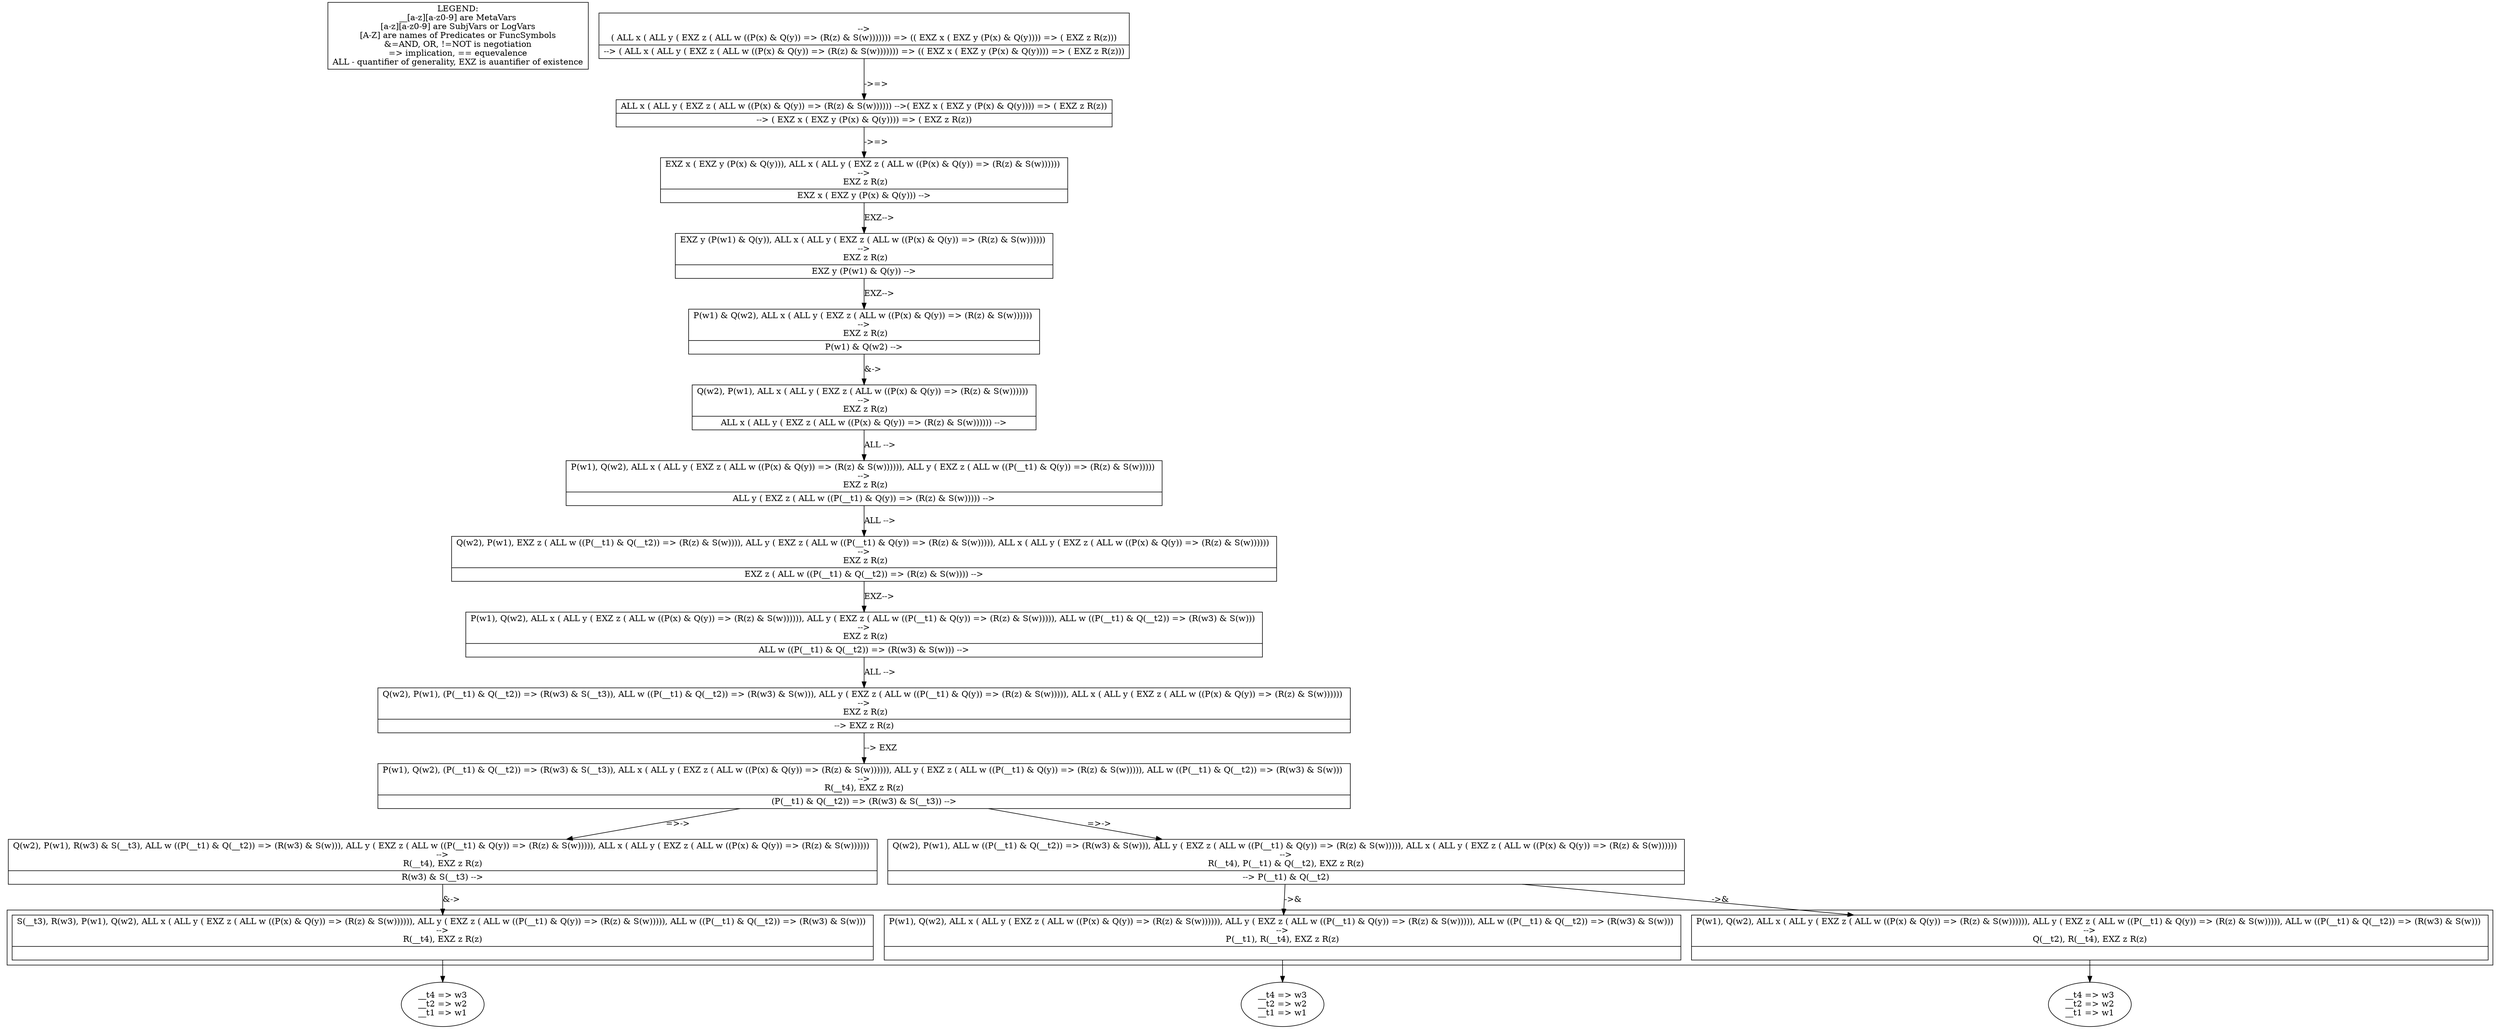 digraph X {
legend [shape=box,label="LEGEND:\n__[a-z][a-z0-9] are MetaVars\n[a-z][a-z0-9] are SubjVars or LogVars\n[A-Z] are names of Predicates or FuncSymbols\n&=AND, OR, !=NOT is negotiation\n=> implication, == equevalence\nALL - quantifier of generality, EXZ is auantifier of existence"];	18 [label="__t4 => w3\n__t2 => w2\n__t1 => w1\n"]
	17 [label="__t4 => w3\n__t2 => w2\n__t1 => w1\n"]
	16 [label="__t4 => w3\n__t2 => w2\n__t1 => w1\n"]
	subgraph cluster2 {
		15 [shape=record,label="{<seq> P(w1), Q(w2),  ALL x ( ALL y ( EXZ z ( ALL w ((P(x) & Q(y)) =\> (R(z) & S(w)))))),  ALL y ( EXZ z ( ALL w ((P(__t1) & Q(y)) =\> (R(z) & S(w))))),  ALL w ((P(__t1) & Q(__t2)) =\> (R(w3) & S(w))) \n--\>\nQ(__t2), R(__t4),  EXZ z R(z) |<lastfip>  }"];
	}
	15 -> 18 [label=""]
	subgraph cluster2 {
		14 [shape=record,label="{<seq> P(w1), Q(w2),  ALL x ( ALL y ( EXZ z ( ALL w ((P(x) & Q(y)) =\> (R(z) & S(w)))))),  ALL y ( EXZ z ( ALL w ((P(__t1) & Q(y)) =\> (R(z) & S(w))))),  ALL w ((P(__t1) & Q(__t2)) =\> (R(w3) & S(w))) \n--\>\nP(__t1), R(__t4),  EXZ z R(z) |<lastfip>  }"];
	}
	14 -> 17 [label=""]
	subgraph cluster2 {
		13 [shape=record,label="{<seq> S(__t3), R(w3), P(w1), Q(w2),  ALL x ( ALL y ( EXZ z ( ALL w ((P(x) & Q(y)) =\> (R(z) & S(w)))))),  ALL y ( EXZ z ( ALL w ((P(__t1) & Q(y)) =\> (R(z) & S(w))))),  ALL w ((P(__t1) & Q(__t2)) =\> (R(w3) & S(w))) \n--\>\nR(__t4),  EXZ z R(z) |<lastfip>  }"];
	}
	13 -> 16 [label=""]
	12 [shape=record,label="{<seq> Q(w2), P(w1), R(w3) & S(__t3),  ALL w ((P(__t1) & Q(__t2)) =\> (R(w3) & S(w))),  ALL y ( EXZ z ( ALL w ((P(__t1) & Q(y)) =\> (R(z) & S(w))))),  ALL x ( ALL y ( EXZ z ( ALL w ((P(x) & Q(y)) =\> (R(z) & S(w)))))) \n--\>\nR(__t4),  EXZ z R(z) |<lastfip> R(w3) & S(__t3) --\> }"];
	12 -> 13 [label="&->"]
	11 [shape=record,label="{<seq> Q(w2), P(w1),  ALL w ((P(__t1) & Q(__t2)) =\> (R(w3) & S(w))),  ALL y ( EXZ z ( ALL w ((P(__t1) & Q(y)) =\> (R(z) & S(w))))),  ALL x ( ALL y ( EXZ z ( ALL w ((P(x) & Q(y)) =\> (R(z) & S(w)))))) \n--\>\nR(__t4), P(__t1) & Q(__t2),  EXZ z R(z) |<lastfip> --\> P(__t1) & Q(__t2) }"];
	11 -> 15 [label="->&"]
	11 -> 14 [label="->&"]
	10 [shape=record,label="{<seq> P(w1), Q(w2), (P(__t1) & Q(__t2)) =\> (R(w3) & S(__t3)),  ALL x ( ALL y ( EXZ z ( ALL w ((P(x) & Q(y)) =\> (R(z) & S(w)))))),  ALL y ( EXZ z ( ALL w ((P(__t1) & Q(y)) =\> (R(z) & S(w))))),  ALL w ((P(__t1) & Q(__t2)) =\> (R(w3) & S(w))) \n--\>\nR(__t4),  EXZ z R(z) |<lastfip> (P(__t1) & Q(__t2)) =\> (R(w3) & S(__t3)) --\> }"];
	10 -> 12 [label="=>->"]
	10 -> 11 [label="=>->"]
	9 [shape=record,label="{<seq> Q(w2), P(w1), (P(__t1) & Q(__t2)) =\> (R(w3) & S(__t3)),  ALL w ((P(__t1) & Q(__t2)) =\> (R(w3) & S(w))),  ALL y ( EXZ z ( ALL w ((P(__t1) & Q(y)) =\> (R(z) & S(w))))),  ALL x ( ALL y ( EXZ z ( ALL w ((P(x) & Q(y)) =\> (R(z) & S(w)))))) \n--\>\n EXZ z R(z) |<lastfip> --\>  EXZ z R(z) }"];
	9 -> 10 [label="--> EXZ"]
	8 [shape=record,label="{<seq> P(w1), Q(w2),  ALL x ( ALL y ( EXZ z ( ALL w ((P(x) & Q(y)) =\> (R(z) & S(w)))))),  ALL y ( EXZ z ( ALL w ((P(__t1) & Q(y)) =\> (R(z) & S(w))))),  ALL w ((P(__t1) & Q(__t2)) =\> (R(w3) & S(w))) \n--\>\n EXZ z R(z) |<lastfip>  ALL w ((P(__t1) & Q(__t2)) =\> (R(w3) & S(w))) --\> }"];
	8 -> 9 [label="ALL -->"]
	7 [shape=record,label="{<seq> Q(w2), P(w1),  EXZ z ( ALL w ((P(__t1) & Q(__t2)) =\> (R(z) & S(w)))),  ALL y ( EXZ z ( ALL w ((P(__t1) & Q(y)) =\> (R(z) & S(w))))),  ALL x ( ALL y ( EXZ z ( ALL w ((P(x) & Q(y)) =\> (R(z) & S(w)))))) \n--\>\n EXZ z R(z) |<lastfip>  EXZ z ( ALL w ((P(__t1) & Q(__t2)) =\> (R(z) & S(w)))) --\> }"];
	7 -> 8 [label="EXZ-->"]
	6 [shape=record,label="{<seq> P(w1), Q(w2),  ALL x ( ALL y ( EXZ z ( ALL w ((P(x) & Q(y)) =\> (R(z) & S(w)))))),  ALL y ( EXZ z ( ALL w ((P(__t1) & Q(y)) =\> (R(z) & S(w))))) \n--\>\n EXZ z R(z) |<lastfip>  ALL y ( EXZ z ( ALL w ((P(__t1) & Q(y)) =\> (R(z) & S(w))))) --\> }"];
	6 -> 7 [label="ALL -->"]
	5 [shape=record,label="{<seq> Q(w2), P(w1),  ALL x ( ALL y ( EXZ z ( ALL w ((P(x) & Q(y)) =\> (R(z) & S(w)))))) \n--\>\n EXZ z R(z) |<lastfip>  ALL x ( ALL y ( EXZ z ( ALL w ((P(x) & Q(y)) =\> (R(z) & S(w)))))) --\> }"];
	5 -> 6 [label="ALL -->"]
	4 [shape=record,label="{<seq> P(w1) & Q(w2),  ALL x ( ALL y ( EXZ z ( ALL w ((P(x) & Q(y)) =\> (R(z) & S(w)))))) \n--\>\n EXZ z R(z) |<lastfip> P(w1) & Q(w2) --\> }"];
	4 -> 5 [label="&->"]
	3 [shape=record,label="{<seq>  EXZ y (P(w1) & Q(y)),  ALL x ( ALL y ( EXZ z ( ALL w ((P(x) & Q(y)) =\> (R(z) & S(w)))))) \n--\>\n EXZ z R(z) |<lastfip>  EXZ y (P(w1) & Q(y)) --\> }"];
	3 -> 4 [label="EXZ-->"]
	2 [shape=record,label="{<seq>  EXZ x ( EXZ y (P(x) & Q(y))),  ALL x ( ALL y ( EXZ z ( ALL w ((P(x) & Q(y)) =\> (R(z) & S(w)))))) \n--\>\n EXZ z R(z) |<lastfip>  EXZ x ( EXZ y (P(x) & Q(y))) --\> }"];
	2 -> 3 [label="EXZ-->"]
	1 [shape=record,label="{<seq>  ALL x ( ALL y ( EXZ z ( ALL w ((P(x) & Q(y)) =\> (R(z) & S(w)))))) --\>( EXZ x ( EXZ y (P(x) & Q(y)))) =\> ( EXZ z R(z)) |<lastfip> --\> ( EXZ x ( EXZ y (P(x) & Q(y)))) =\> ( EXZ z R(z)) }"];
	1 -> 2 [label="->=>"]
	0 [shape=record,label="{<seq>  \n--\>\n( ALL x ( ALL y ( EXZ z ( ALL w ((P(x) & Q(y)) =\> (R(z) & S(w))))))) =\> (( EXZ x ( EXZ y (P(x) & Q(y)))) =\> ( EXZ z R(z))) |<lastfip> --\> ( ALL x ( ALL y ( EXZ z ( ALL w ((P(x) & Q(y)) =\> (R(z) & S(w))))))) =\> (( EXZ x ( EXZ y (P(x) & Q(y)))) =\> ( EXZ z R(z))) }"];
	0 -> 1 [label="->=>"]
}
